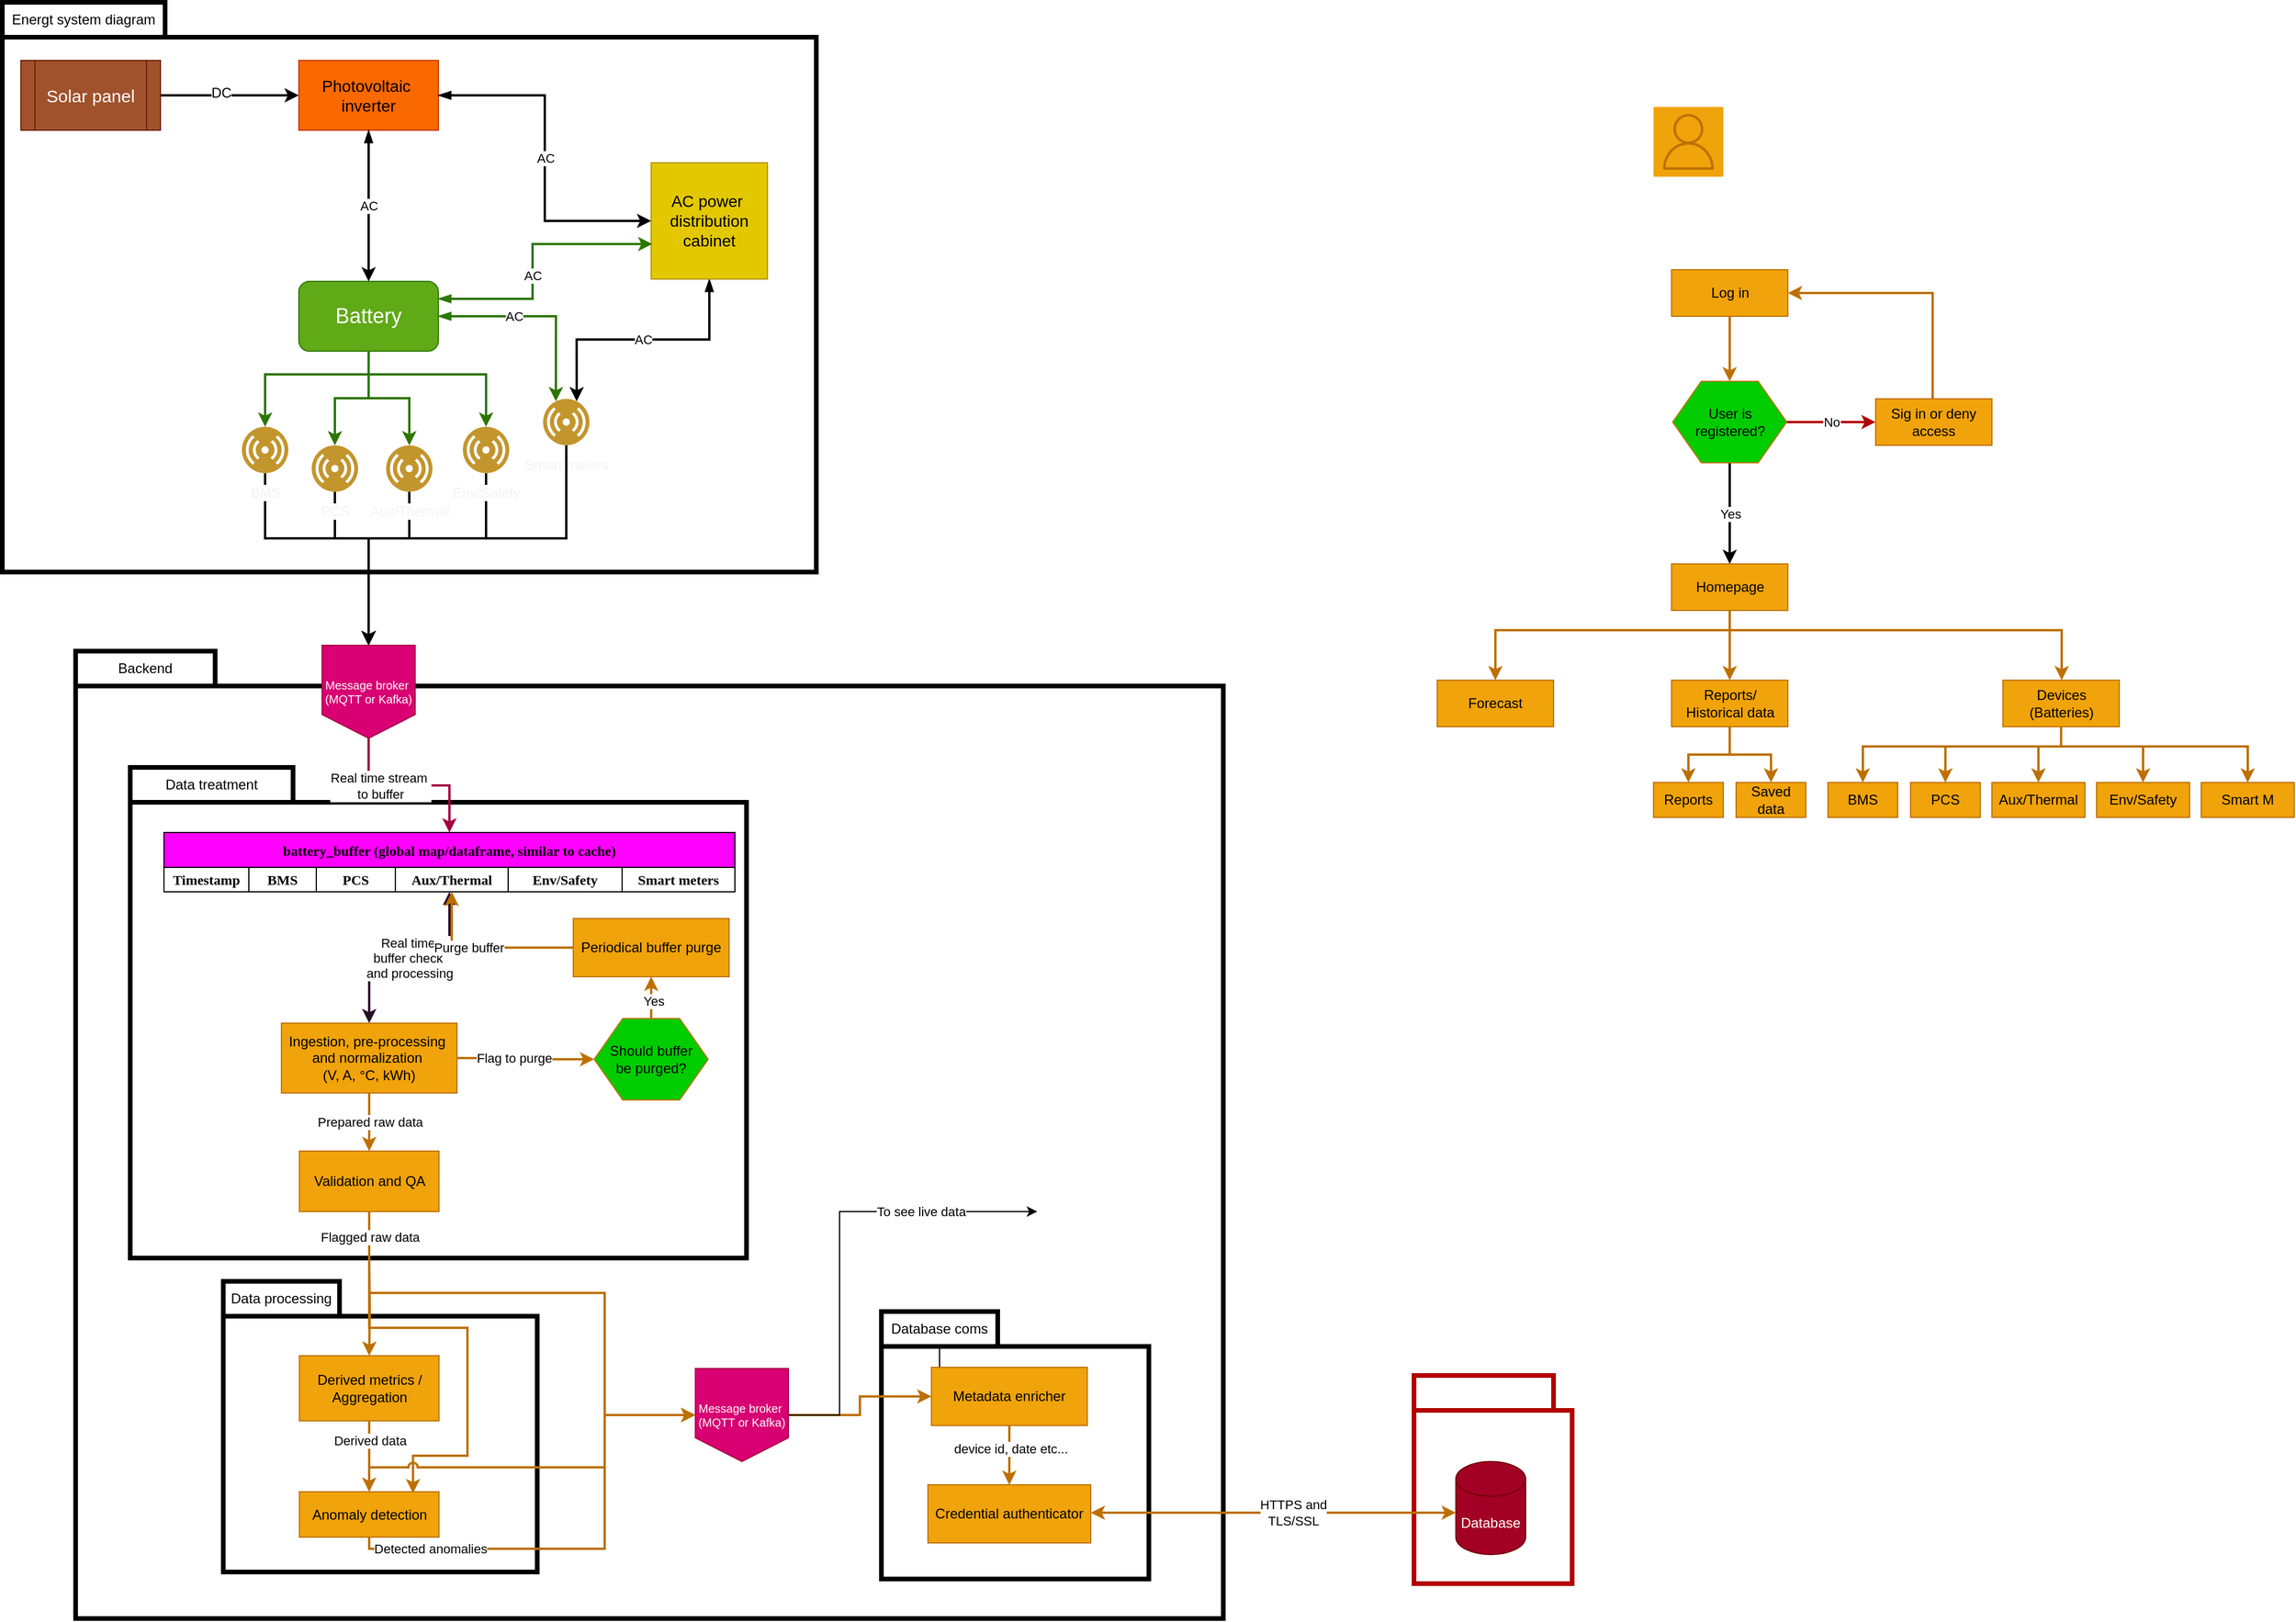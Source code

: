 <mxfile version="27.0.9">
  <diagram id="Y-wKTUxhbntM-42to69_" name="Page-1">
    <mxGraphModel dx="764" dy="1586" grid="1" gridSize="10" guides="1" tooltips="1" connect="1" arrows="1" fold="1" page="1" pageScale="1" pageWidth="850" pageHeight="1100" math="0" shadow="0">
      <root>
        <mxCell id="0" />
        <mxCell id="1" parent="0" />
        <mxCell id="rIYs5-j6lE43D8OGLTkJ-291" value="" style="rounded=0;whiteSpace=wrap;html=1;fillColor=none;strokeColor=#B20000;strokeWidth=4;fontColor=#ffffff;" vertex="1" parent="1">
          <mxGeometry x="1324" y="121" width="136" height="149" as="geometry" />
        </mxCell>
        <mxCell id="rIYs5-j6lE43D8OGLTkJ-292" value="Database" style="rounded=0;whiteSpace=wrap;html=1;fillColor=none;strokeColor=#B20000;strokeWidth=4;fontColor=#ffffff;" vertex="1" parent="1">
          <mxGeometry x="1324" y="91" width="120" height="30" as="geometry" />
        </mxCell>
        <mxCell id="rIYs5-j6lE43D8OGLTkJ-278" value="" style="rounded=0;whiteSpace=wrap;html=1;fillColor=none;strokeColor=light-dark(#000000,#FAFF2C);strokeWidth=4;" vertex="1" parent="1">
          <mxGeometry x="866" y="66" width="230" height="200" as="geometry" />
        </mxCell>
        <mxCell id="rIYs5-j6lE43D8OGLTkJ-284" value="" style="edgeStyle=orthogonalEdgeStyle;rounded=0;orthogonalLoop=1;jettySize=auto;html=1;" edge="1" parent="1" source="rIYs5-j6lE43D8OGLTkJ-279" target="rIYs5-j6lE43D8OGLTkJ-273">
          <mxGeometry relative="1" as="geometry" />
        </mxCell>
        <mxCell id="rIYs5-j6lE43D8OGLTkJ-279" value="Database coms" style="rounded=0;whiteSpace=wrap;html=1;fillColor=default;strokeColor=light-dark(#000000,#ECF821);strokeWidth=4;" vertex="1" parent="1">
          <mxGeometry x="866" y="36" width="100" height="30" as="geometry" />
        </mxCell>
        <mxCell id="rIYs5-j6lE43D8OGLTkJ-264" style="edgeStyle=orthogonalEdgeStyle;rounded=0;orthogonalLoop=1;jettySize=auto;html=1;strokeColor=light-dark(#BD7000,#C7006A);strokeWidth=2;entryX=0;entryY=0.5;entryDx=0;entryDy=0;" edge="1" parent="1" source="rIYs5-j6lE43D8OGLTkJ-115" target="rIYs5-j6lE43D8OGLTkJ-243">
          <mxGeometry relative="1" as="geometry">
            <mxPoint x="690" y="100" as="targetPoint" />
            <Array as="points">
              <mxPoint x="425" y="20" />
              <mxPoint x="628" y="20" />
              <mxPoint x="628" y="125" />
            </Array>
          </mxGeometry>
        </mxCell>
        <mxCell id="rIYs5-j6lE43D8OGLTkJ-258" value="" style="rounded=0;whiteSpace=wrap;html=1;fillColor=none;strokeColor=light-dark(#000000,#AAB318);strokeWidth=4;" vertex="1" parent="1">
          <mxGeometry x="173" y="-502" width="987" height="802" as="geometry" />
        </mxCell>
        <mxCell id="rIYs5-j6lE43D8OGLTkJ-256" value="" style="rounded=0;whiteSpace=wrap;html=1;fillColor=none;strokeColor=light-dark(#000000,#FAFF2C);strokeWidth=4;" vertex="1" parent="1">
          <mxGeometry x="300" y="40" width="270" height="220" as="geometry" />
        </mxCell>
        <mxCell id="rIYs5-j6lE43D8OGLTkJ-257" value="Data processing" style="rounded=0;whiteSpace=wrap;html=1;fillColor=default;strokeColor=light-dark(#000000,#ECF821);strokeWidth=4;" vertex="1" parent="1">
          <mxGeometry x="300" y="10" width="100" height="30" as="geometry" />
        </mxCell>
        <mxCell id="rIYs5-j6lE43D8OGLTkJ-253" value="" style="rounded=0;whiteSpace=wrap;html=1;fillColor=none;strokeColor=light-dark(#000000,#FAFF2C);strokeWidth=4;" vertex="1" parent="1">
          <mxGeometry x="220" y="-402" width="530" height="392" as="geometry" />
        </mxCell>
        <mxCell id="rIYs5-j6lE43D8OGLTkJ-255" value="Data treatment" style="rounded=0;whiteSpace=wrap;html=1;fillColor=default;strokeColor=light-dark(#000000,#ECF821);strokeWidth=4;" vertex="1" parent="1">
          <mxGeometry x="220" y="-432" width="140" height="30" as="geometry" />
        </mxCell>
        <mxCell id="rIYs5-j6lE43D8OGLTkJ-231" value="" style="rounded=0;whiteSpace=wrap;html=1;fillColor=none;strokeColor=light-dark(#000000,#00FF04);strokeWidth=4;" vertex="1" parent="1">
          <mxGeometry x="110" y="-1060" width="700" height="460" as="geometry" />
        </mxCell>
        <mxCell id="rIYs5-j6lE43D8OGLTkJ-34" style="edgeStyle=orthogonalEdgeStyle;rounded=0;orthogonalLoop=1;jettySize=auto;html=1;entryX=0.5;entryY=0;entryDx=0;entryDy=0;strokeColor=light-dark(#000000,#C2932E);strokeWidth=2;" edge="1" parent="1" source="_zimRZ5DNSm216Sf_afM-6" target="rIYs5-j6lE43D8OGLTkJ-27">
          <mxGeometry relative="1" as="geometry">
            <Array as="points">
              <mxPoint x="336" y="-629" />
              <mxPoint x="425" y="-629" />
            </Array>
          </mxGeometry>
        </mxCell>
        <mxCell id="_zimRZ5DNSm216Sf_afM-6" value="BMS" style="image;aspect=fixed;perimeter=ellipsePerimeter;html=1;align=center;shadow=0;dashed=0;fontColor=#F3F3F3;labelBackgroundColor=default;fontSize=12;spacingTop=3;image=img/lib/ibm/users/sensor.svg;" parent="1" vertex="1">
          <mxGeometry x="316" y="-725" width="40" height="40" as="geometry" />
        </mxCell>
        <mxCell id="rIYs5-j6lE43D8OGLTkJ-33" style="edgeStyle=orthogonalEdgeStyle;rounded=0;orthogonalLoop=1;jettySize=auto;html=1;entryX=0.5;entryY=0;entryDx=0;entryDy=0;strokeColor=light-dark(#000000,#C2932E);strokeWidth=2;" edge="1" parent="1" source="_zimRZ5DNSm216Sf_afM-7" target="rIYs5-j6lE43D8OGLTkJ-27">
          <mxGeometry relative="1" as="geometry">
            <Array as="points">
              <mxPoint x="396" y="-629" />
              <mxPoint x="425" y="-629" />
            </Array>
          </mxGeometry>
        </mxCell>
        <mxCell id="_zimRZ5DNSm216Sf_afM-7" value="PCS" style="image;aspect=fixed;perimeter=ellipsePerimeter;html=1;align=center;shadow=0;dashed=0;fontColor=#F3F3F3;labelBackgroundColor=default;fontSize=12;spacingTop=3;image=img/lib/ibm/users/sensor.svg;" parent="1" vertex="1">
          <mxGeometry x="376" y="-709" width="40" height="40" as="geometry" />
        </mxCell>
        <mxCell id="rIYs5-j6lE43D8OGLTkJ-32" style="edgeStyle=orthogonalEdgeStyle;rounded=0;orthogonalLoop=1;jettySize=auto;html=1;entryX=0.5;entryY=0;entryDx=0;entryDy=0;strokeColor=light-dark(#000000,#C2932E);strokeWidth=2;" edge="1" parent="1" source="_zimRZ5DNSm216Sf_afM-8" target="rIYs5-j6lE43D8OGLTkJ-27">
          <mxGeometry relative="1" as="geometry">
            <Array as="points">
              <mxPoint x="460" y="-629" />
              <mxPoint x="425" y="-629" />
            </Array>
          </mxGeometry>
        </mxCell>
        <mxCell id="_zimRZ5DNSm216Sf_afM-8" value="Aux/Thermal" style="image;aspect=fixed;perimeter=ellipsePerimeter;html=1;align=center;shadow=0;dashed=0;fontColor=#F3F3F3;labelBackgroundColor=default;fontSize=12;spacingTop=3;image=img/lib/ibm/users/sensor.svg;" parent="1" vertex="1">
          <mxGeometry x="440" y="-709" width="40" height="40" as="geometry" />
        </mxCell>
        <mxCell id="rIYs5-j6lE43D8OGLTkJ-31" style="edgeStyle=orthogonalEdgeStyle;rounded=0;orthogonalLoop=1;jettySize=auto;html=1;entryX=0.5;entryY=0;entryDx=0;entryDy=0;strokeColor=light-dark(#000000,#C2932E);strokeWidth=2;" edge="1" parent="1" source="_zimRZ5DNSm216Sf_afM-9" target="rIYs5-j6lE43D8OGLTkJ-27">
          <mxGeometry relative="1" as="geometry">
            <Array as="points">
              <mxPoint x="526" y="-629" />
              <mxPoint x="425" y="-629" />
            </Array>
          </mxGeometry>
        </mxCell>
        <mxCell id="_zimRZ5DNSm216Sf_afM-9" value="Env/Safety" style="image;aspect=fixed;perimeter=ellipsePerimeter;html=1;align=center;shadow=0;dashed=0;fontColor=#F3F3F3;labelBackgroundColor=default;fontSize=12;spacingTop=3;image=img/lib/ibm/users/sensor.svg;" parent="1" vertex="1">
          <mxGeometry x="506" y="-725" width="40" height="40" as="geometry" />
        </mxCell>
        <mxCell id="_zimRZ5DNSm216Sf_afM-10" value="Smart meters" style="image;aspect=fixed;perimeter=ellipsePerimeter;html=1;align=center;shadow=0;dashed=0;fontColor=#F3F3F3;labelBackgroundColor=default;fontSize=12;spacingTop=3;image=img/lib/ibm/users/sensor.svg;" parent="1" vertex="1">
          <mxGeometry x="575" y="-749" width="40" height="40" as="geometry" />
        </mxCell>
        <mxCell id="rIYs5-j6lE43D8OGLTkJ-37" value="Real time&amp;nbsp;&lt;div&gt;buffer check&amp;nbsp;&lt;/div&gt;&lt;div&gt;and processing&lt;/div&gt;" style="edgeStyle=orthogonalEdgeStyle;rounded=0;orthogonalLoop=1;jettySize=auto;html=1;entryX=0.5;entryY=0;entryDx=0;entryDy=0;strokeColor=light-dark(#291029,#FF00FF);strokeWidth=2;startArrow=block;startFill=1;" edge="1" parent="1" source="rIYs5-j6lE43D8OGLTkJ-8" target="rIYs5-j6lE43D8OGLTkJ-36">
          <mxGeometry relative="1" as="geometry" />
        </mxCell>
        <mxCell id="rIYs5-j6lE43D8OGLTkJ-8" value="battery_buffer (global map/dataframe, similar to cache)" style="shape=table;startSize=30;container=1;collapsible=0;childLayout=tableLayout;strokeColor=default;fontSize=12;fillColor=#FF00FF;fontFamily=Tahoma;fontStyle=1;strokeWidth=1;" vertex="1" parent="1">
          <mxGeometry x="249" y="-376" width="491" height="51" as="geometry" />
        </mxCell>
        <mxCell id="rIYs5-j6lE43D8OGLTkJ-9" value="" style="shape=tableRow;horizontal=0;startSize=0;swimlaneHead=0;swimlaneBody=0;strokeColor=inherit;top=0;left=0;bottom=0;right=0;collapsible=0;dropTarget=0;fillColor=none;points=[[0,0.5],[1,0.5]];portConstraint=eastwest;fontSize=12;fontFamily=Tahoma;fontStyle=1" vertex="1" parent="rIYs5-j6lE43D8OGLTkJ-8">
          <mxGeometry y="30" width="491" height="21" as="geometry" />
        </mxCell>
        <mxCell id="rIYs5-j6lE43D8OGLTkJ-72" value="Timestamp" style="shape=partialRectangle;html=1;whiteSpace=wrap;connectable=0;strokeColor=inherit;overflow=hidden;fillColor=none;top=0;left=0;bottom=0;right=0;pointerEvents=1;fontSize=12;fontFamily=Tahoma;fontStyle=1" vertex="1" parent="rIYs5-j6lE43D8OGLTkJ-9">
          <mxGeometry width="73" height="21" as="geometry">
            <mxRectangle width="73" height="21" as="alternateBounds" />
          </mxGeometry>
        </mxCell>
        <mxCell id="rIYs5-j6lE43D8OGLTkJ-10" value="&lt;strong data-end=&quot;372&quot; data-start=&quot;365&quot;&gt;BMS&lt;/strong&gt;" style="shape=partialRectangle;html=1;whiteSpace=wrap;connectable=0;strokeColor=inherit;overflow=hidden;fillColor=none;top=0;left=0;bottom=0;right=0;pointerEvents=1;fontSize=12;fontFamily=Tahoma;fontStyle=1" vertex="1" parent="rIYs5-j6lE43D8OGLTkJ-9">
          <mxGeometry x="73" width="58" height="21" as="geometry">
            <mxRectangle width="58" height="21" as="alternateBounds" />
          </mxGeometry>
        </mxCell>
        <mxCell id="rIYs5-j6lE43D8OGLTkJ-11" value="PCS" style="shape=partialRectangle;html=1;whiteSpace=wrap;connectable=0;strokeColor=inherit;overflow=hidden;fillColor=none;top=0;left=0;bottom=0;right=0;pointerEvents=1;fontSize=12;fontFamily=Tahoma;fontStyle=1" vertex="1" parent="rIYs5-j6lE43D8OGLTkJ-9">
          <mxGeometry x="131" width="68" height="21" as="geometry">
            <mxRectangle width="68" height="21" as="alternateBounds" />
          </mxGeometry>
        </mxCell>
        <mxCell id="rIYs5-j6lE43D8OGLTkJ-12" value="Aux/Thermal" style="shape=partialRectangle;html=1;whiteSpace=wrap;connectable=1;strokeColor=inherit;overflow=hidden;fillColor=none;top=0;left=0;bottom=0;right=0;pointerEvents=1;fontSize=12;movable=1;resizable=1;rotatable=1;deletable=1;editable=1;locked=0;flipH=1;flipV=1;fontFamily=Tahoma;fontStyle=1" vertex="1" parent="rIYs5-j6lE43D8OGLTkJ-9">
          <mxGeometry x="199" width="97" height="21" as="geometry">
            <mxRectangle width="97" height="21" as="alternateBounds" />
          </mxGeometry>
        </mxCell>
        <mxCell id="rIYs5-j6lE43D8OGLTkJ-307" value="Env/Safety" style="shape=partialRectangle;html=1;whiteSpace=wrap;connectable=1;strokeColor=inherit;overflow=hidden;fillColor=none;top=0;left=0;bottom=0;right=0;pointerEvents=1;fontSize=12;movable=1;resizable=1;rotatable=1;deletable=1;editable=1;locked=0;flipH=1;flipV=1;fontFamily=Tahoma;fontStyle=1" vertex="1" parent="rIYs5-j6lE43D8OGLTkJ-9">
          <mxGeometry x="296" width="98" height="21" as="geometry">
            <mxRectangle width="98" height="21" as="alternateBounds" />
          </mxGeometry>
        </mxCell>
        <mxCell id="rIYs5-j6lE43D8OGLTkJ-308" value="Smart meters" style="shape=partialRectangle;html=1;whiteSpace=wrap;connectable=1;strokeColor=inherit;overflow=hidden;fillColor=none;top=0;left=0;bottom=0;right=0;pointerEvents=1;fontSize=12;movable=1;resizable=1;rotatable=1;deletable=1;editable=1;locked=0;flipH=1;flipV=1;fontFamily=Tahoma;fontStyle=1" vertex="1" parent="rIYs5-j6lE43D8OGLTkJ-9">
          <mxGeometry x="394" width="97" height="21" as="geometry">
            <mxRectangle width="97" height="21" as="alternateBounds" />
          </mxGeometry>
        </mxCell>
        <mxCell id="rIYs5-j6lE43D8OGLTkJ-23" style="edgeStyle=orthogonalEdgeStyle;rounded=0;orthogonalLoop=1;jettySize=auto;html=1;entryX=0.5;entryY=0;entryDx=0;entryDy=0;fontSize=11;strokeWidth=2;fillColor=#60a917;strokeColor=#2D7600;" edge="1" parent="1" source="rIYs5-j6lE43D8OGLTkJ-22" target="_zimRZ5DNSm216Sf_afM-9">
          <mxGeometry relative="1" as="geometry">
            <Array as="points">
              <mxPoint x="425" y="-770" />
              <mxPoint x="526" y="-770" />
            </Array>
          </mxGeometry>
        </mxCell>
        <mxCell id="rIYs5-j6lE43D8OGLTkJ-24" style="edgeStyle=orthogonalEdgeStyle;rounded=0;orthogonalLoop=1;jettySize=auto;html=1;entryX=0.5;entryY=0;entryDx=0;entryDy=0;fontSize=11;strokeWidth=2;fillColor=#60a917;strokeColor=#2D7600;" edge="1" parent="1" source="rIYs5-j6lE43D8OGLTkJ-22" target="_zimRZ5DNSm216Sf_afM-8">
          <mxGeometry relative="1" as="geometry" />
        </mxCell>
        <mxCell id="rIYs5-j6lE43D8OGLTkJ-25" style="edgeStyle=orthogonalEdgeStyle;rounded=0;orthogonalLoop=1;jettySize=auto;html=1;entryX=0.5;entryY=0;entryDx=0;entryDy=0;fontSize=11;strokeWidth=2;fillColor=#60a917;strokeColor=#2D7600;" edge="1" parent="1" source="rIYs5-j6lE43D8OGLTkJ-22" target="_zimRZ5DNSm216Sf_afM-7">
          <mxGeometry relative="1" as="geometry" />
        </mxCell>
        <mxCell id="rIYs5-j6lE43D8OGLTkJ-26" style="edgeStyle=orthogonalEdgeStyle;rounded=0;orthogonalLoop=1;jettySize=auto;html=1;entryX=0.5;entryY=0;entryDx=0;entryDy=0;fontSize=11;strokeWidth=2;fillColor=#60a917;strokeColor=#2D7600;" edge="1" parent="1" source="rIYs5-j6lE43D8OGLTkJ-22" target="_zimRZ5DNSm216Sf_afM-6">
          <mxGeometry relative="1" as="geometry">
            <Array as="points">
              <mxPoint x="425" y="-770" />
              <mxPoint x="336" y="-770" />
            </Array>
          </mxGeometry>
        </mxCell>
        <mxCell id="rIYs5-j6lE43D8OGLTkJ-22" value="Battery" style="rounded=1;whiteSpace=wrap;html=1;fillColor=#60a917;fontColor=#ffffff;strokeColor=#2D7600;fontSize=18;" vertex="1" parent="1">
          <mxGeometry x="365" y="-850" width="120" height="60" as="geometry" />
        </mxCell>
        <mxCell id="rIYs5-j6lE43D8OGLTkJ-35" value="Real time stream&amp;nbsp;&lt;div&gt;to buffer&lt;/div&gt;" style="edgeStyle=orthogonalEdgeStyle;rounded=0;orthogonalLoop=1;jettySize=auto;html=1;strokeWidth=2;fillColor=#d80073;strokeColor=#A50040;" edge="1" parent="1" source="rIYs5-j6lE43D8OGLTkJ-27" target="rIYs5-j6lE43D8OGLTkJ-8">
          <mxGeometry x="-0.333" relative="1" as="geometry">
            <mxPoint as="offset" />
          </mxGeometry>
        </mxCell>
        <mxCell id="rIYs5-j6lE43D8OGLTkJ-27" value="Message broker&amp;nbsp;&lt;div&gt;(MQTT or Kafka)&lt;/div&gt;" style="shape=offPageConnector;whiteSpace=wrap;html=1;fillColor=#d80073;fontColor=#ffffff;strokeColor=#A50040;fontSize=10;size=0.256;" vertex="1" parent="1">
          <mxGeometry x="385" y="-537" width="80" height="80" as="geometry" />
        </mxCell>
        <mxCell id="rIYs5-j6lE43D8OGLTkJ-214" value="Prepared raw data" style="edgeStyle=orthogonalEdgeStyle;rounded=0;orthogonalLoop=1;jettySize=auto;html=1;strokeWidth=2;fillColor=#f0a30a;strokeColor=#BD7000;" edge="1" parent="1" source="rIYs5-j6lE43D8OGLTkJ-36" target="rIYs5-j6lE43D8OGLTkJ-115">
          <mxGeometry relative="1" as="geometry" />
        </mxCell>
        <mxCell id="rIYs5-j6lE43D8OGLTkJ-240" style="edgeStyle=orthogonalEdgeStyle;rounded=0;orthogonalLoop=1;jettySize=auto;html=1;entryX=0;entryY=0.5;entryDx=0;entryDy=0;fillColor=#f0a30a;strokeColor=#BD7000;strokeWidth=2;" edge="1" parent="1" source="rIYs5-j6lE43D8OGLTkJ-36" target="rIYs5-j6lE43D8OGLTkJ-267">
          <mxGeometry relative="1" as="geometry" />
        </mxCell>
        <mxCell id="rIYs5-j6lE43D8OGLTkJ-241" value="Flag to purge" style="edgeLabel;html=1;align=center;verticalAlign=middle;resizable=0;points=[];" vertex="1" connectable="0" parent="rIYs5-j6lE43D8OGLTkJ-240">
          <mxGeometry x="-0.108" y="-2" relative="1" as="geometry">
            <mxPoint x="-4" y="-2" as="offset" />
          </mxGeometry>
        </mxCell>
        <mxCell id="rIYs5-j6lE43D8OGLTkJ-36" value="Ingestion, pre-processing&amp;nbsp;&lt;div&gt;and normalization&amp;nbsp;&lt;div&gt;(V, A, °C, kWh)&lt;/div&gt;&lt;/div&gt;" style="rounded=0;whiteSpace=wrap;html=1;fillColor=#f0a30a;fontColor=#000000;strokeColor=#BD7000;" vertex="1" parent="1">
          <mxGeometry x="350" y="-212" width="151" height="60" as="geometry" />
        </mxCell>
        <mxCell id="rIYs5-j6lE43D8OGLTkJ-76" style="edgeStyle=orthogonalEdgeStyle;rounded=0;orthogonalLoop=1;jettySize=auto;html=1;entryX=0;entryY=0.5;entryDx=0;entryDy=0;strokeColor=light-dark(#000000,#A0522D);fillColor=#a0522d;strokeWidth=2;startArrow=none;startFill=0;" edge="1" parent="1" source="rIYs5-j6lE43D8OGLTkJ-74" target="rIYs5-j6lE43D8OGLTkJ-75">
          <mxGeometry relative="1" as="geometry" />
        </mxCell>
        <mxCell id="rIYs5-j6lE43D8OGLTkJ-87" value="DC" style="edgeLabel;html=1;align=center;verticalAlign=middle;resizable=0;points=[];fontSize=12;" vertex="1" connectable="0" parent="rIYs5-j6lE43D8OGLTkJ-76">
          <mxGeometry x="-0.149" y="3" relative="1" as="geometry">
            <mxPoint x="1" y="1" as="offset" />
          </mxGeometry>
        </mxCell>
        <mxCell id="rIYs5-j6lE43D8OGLTkJ-74" value="Solar panel" style="shape=process;whiteSpace=wrap;html=1;backgroundOutline=1;fillColor=#a0522d;fontColor=#ffffff;strokeColor=#6D1F00;fontSize=15;" vertex="1" parent="1">
          <mxGeometry x="126" y="-1040" width="120" height="60" as="geometry" />
        </mxCell>
        <mxCell id="rIYs5-j6lE43D8OGLTkJ-75" value="Photovoltaic&amp;nbsp;&lt;div&gt;inverter&lt;/div&gt;" style="rounded=0;whiteSpace=wrap;html=1;fontSize=14;fillColor=#fa6800;strokeColor=#C73500;fontColor=#000000;" vertex="1" parent="1">
          <mxGeometry x="365" y="-1040" width="120" height="60" as="geometry" />
        </mxCell>
        <mxCell id="rIYs5-j6lE43D8OGLTkJ-77" value="AC" style="edgeStyle=orthogonalEdgeStyle;rounded=0;orthogonalLoop=1;jettySize=auto;html=1;entryX=0.5;entryY=0;entryDx=0;entryDy=0;strokeColor=light-dark(#000000,#FA6800);fillColor=#a0522d;strokeWidth=2;startArrow=blockThin;startFill=1;exitX=0.5;exitY=1;exitDx=0;exitDy=0;" edge="1" parent="1" source="rIYs5-j6lE43D8OGLTkJ-75" target="rIYs5-j6lE43D8OGLTkJ-22">
          <mxGeometry relative="1" as="geometry">
            <mxPoint x="296" y="-990" as="sourcePoint" />
            <mxPoint x="395" y="-990" as="targetPoint" />
          </mxGeometry>
        </mxCell>
        <mxCell id="rIYs5-j6lE43D8OGLTkJ-80" value="AC" style="edgeStyle=orthogonalEdgeStyle;rounded=0;orthogonalLoop=1;jettySize=auto;html=1;entryX=0.75;entryY=0;entryDx=0;entryDy=0;strokeColor=light-dark(#000000,#E3C800);startArrow=blockThin;startFill=1;strokeWidth=2;exitX=0.5;exitY=1;exitDx=0;exitDy=0;" edge="1" parent="1" source="rIYs5-j6lE43D8OGLTkJ-78" target="_zimRZ5DNSm216Sf_afM-10">
          <mxGeometry relative="1" as="geometry">
            <Array as="points">
              <mxPoint x="718" y="-800" />
              <mxPoint x="604" y="-800" />
            </Array>
          </mxGeometry>
        </mxCell>
        <mxCell id="rIYs5-j6lE43D8OGLTkJ-78" value="AC power&amp;nbsp;&lt;div&gt;distribution cabinet&lt;/div&gt;" style="whiteSpace=wrap;html=1;aspect=fixed;fillColor=#e3c800;fontColor=#000000;strokeColor=#B09500;fontSize=14;" vertex="1" parent="1">
          <mxGeometry x="668" y="-952" width="100" height="100" as="geometry" />
        </mxCell>
        <mxCell id="rIYs5-j6lE43D8OGLTkJ-79" value="AC" style="edgeStyle=orthogonalEdgeStyle;rounded=0;orthogonalLoop=1;jettySize=auto;html=1;entryX=0;entryY=0.5;entryDx=0;entryDy=0;strokeColor=light-dark(#000000,#FA6800);fillColor=#a0522d;strokeWidth=2;startArrow=blockThin;startFill=1;exitX=1;exitY=0.5;exitDx=0;exitDy=0;" edge="1" parent="1" source="rIYs5-j6lE43D8OGLTkJ-75" target="rIYs5-j6lE43D8OGLTkJ-78">
          <mxGeometry relative="1" as="geometry">
            <mxPoint x="506" y="-940" as="sourcePoint" />
            <mxPoint x="506" y="-830" as="targetPoint" />
          </mxGeometry>
        </mxCell>
        <mxCell id="rIYs5-j6lE43D8OGLTkJ-81" style="edgeStyle=orthogonalEdgeStyle;rounded=0;orthogonalLoop=1;jettySize=auto;html=1;strokeColor=light-dark(#000000,#C2932E);strokeWidth=2;exitX=0.5;exitY=1;exitDx=0;exitDy=0;entryX=0.5;entryY=0;entryDx=0;entryDy=0;" edge="1" parent="1" source="_zimRZ5DNSm216Sf_afM-10" target="rIYs5-j6lE43D8OGLTkJ-27">
          <mxGeometry relative="1" as="geometry">
            <mxPoint x="637" y="-629" as="sourcePoint" />
            <mxPoint x="426" y="-599" as="targetPoint" />
            <Array as="points">
              <mxPoint x="595" y="-629" />
              <mxPoint x="425" y="-629" />
            </Array>
          </mxGeometry>
        </mxCell>
        <mxCell id="rIYs5-j6lE43D8OGLTkJ-85" value="AC" style="edgeStyle=orthogonalEdgeStyle;rounded=0;orthogonalLoop=1;jettySize=auto;html=1;entryX=0.01;entryY=0.699;entryDx=0;entryDy=0;fontSize=11;strokeWidth=2;fillColor=#60a917;strokeColor=#2D7600;exitX=1;exitY=0.25;exitDx=0;exitDy=0;startArrow=blockThin;startFill=1;entryPerimeter=0;" edge="1" parent="1" source="rIYs5-j6lE43D8OGLTkJ-22" target="rIYs5-j6lE43D8OGLTkJ-78">
          <mxGeometry x="-0.116" relative="1" as="geometry">
            <mxPoint x="506" y="-790" as="sourcePoint" />
            <mxPoint x="607" y="-736" as="targetPoint" />
            <Array as="points">
              <mxPoint x="566" y="-835" />
              <mxPoint x="566" y="-882" />
            </Array>
            <mxPoint y="1" as="offset" />
          </mxGeometry>
        </mxCell>
        <mxCell id="rIYs5-j6lE43D8OGLTkJ-88" value="AC" style="edgeStyle=orthogonalEdgeStyle;rounded=0;orthogonalLoop=1;jettySize=auto;html=1;entryX=0.25;entryY=0;entryDx=0;entryDy=0;fontSize=11;strokeWidth=2;fillColor=#60a917;strokeColor=#2D7600;exitX=1;exitY=0.5;exitDx=0;exitDy=0;startArrow=blockThin;startFill=1;" edge="1" parent="1" source="rIYs5-j6lE43D8OGLTkJ-22" target="_zimRZ5DNSm216Sf_afM-10">
          <mxGeometry x="-0.253" relative="1" as="geometry">
            <mxPoint x="616" y="-785" as="sourcePoint" />
            <mxPoint x="788" y="-830" as="targetPoint" />
            <Array as="points">
              <mxPoint x="586" y="-820" />
            </Array>
            <mxPoint as="offset" />
          </mxGeometry>
        </mxCell>
        <mxCell id="rIYs5-j6lE43D8OGLTkJ-229" style="edgeStyle=orthogonalEdgeStyle;rounded=0;orthogonalLoop=1;jettySize=auto;html=1;entryX=0.814;entryY=0.032;entryDx=0;entryDy=0;entryPerimeter=0;fillColor=#f0a30a;strokeColor=#BD7000;strokeWidth=2;" edge="1" parent="1" source="rIYs5-j6lE43D8OGLTkJ-115" target="rIYs5-j6lE43D8OGLTkJ-224">
          <mxGeometry relative="1" as="geometry">
            <Array as="points">
              <mxPoint x="425" y="50" />
              <mxPoint x="510" y="50" />
              <mxPoint x="510" y="160" />
              <mxPoint x="463" y="160" />
            </Array>
          </mxGeometry>
        </mxCell>
        <mxCell id="rIYs5-j6lE43D8OGLTkJ-263" style="edgeStyle=orthogonalEdgeStyle;rounded=0;orthogonalLoop=1;jettySize=auto;html=1;fillColor=#f0a30a;strokeColor=light-dark(#BD7000,#C7006A);jumpStyle=arc;strokeWidth=2;entryX=0;entryY=0.5;entryDx=0;entryDy=0;" edge="1" parent="1" source="rIYs5-j6lE43D8OGLTkJ-136" target="rIYs5-j6lE43D8OGLTkJ-243">
          <mxGeometry relative="1" as="geometry">
            <mxPoint x="690" y="130" as="targetPoint" />
            <Array as="points">
              <mxPoint x="425" y="170" />
              <mxPoint x="628" y="170" />
              <mxPoint x="628" y="125" />
            </Array>
          </mxGeometry>
        </mxCell>
        <mxCell id="rIYs5-j6lE43D8OGLTkJ-115" value="&lt;div&gt;Validation and QA&lt;/div&gt;" style="rounded=0;whiteSpace=wrap;html=1;fillColor=#f0a30a;fontColor=#000000;strokeColor=#BD7000;" vertex="1" parent="1">
          <mxGeometry x="365.5" y="-102" width="120" height="52" as="geometry" />
        </mxCell>
        <mxCell id="rIYs5-j6lE43D8OGLTkJ-252" value="Derived data" style="edgeStyle=orthogonalEdgeStyle;rounded=0;orthogonalLoop=1;jettySize=auto;html=1;entryX=0.5;entryY=0;entryDx=0;entryDy=0;fillColor=#f0a30a;strokeColor=#BD7000;strokeWidth=2;" edge="1" parent="1" source="rIYs5-j6lE43D8OGLTkJ-136" target="rIYs5-j6lE43D8OGLTkJ-224">
          <mxGeometry x="-0.439" relative="1" as="geometry">
            <mxPoint as="offset" />
          </mxGeometry>
        </mxCell>
        <mxCell id="rIYs5-j6lE43D8OGLTkJ-136" value="&lt;div&gt;Derived metrics / Aggregation&lt;/div&gt;" style="rounded=0;whiteSpace=wrap;html=1;fillColor=#f0a30a;fontColor=#000000;strokeColor=#BD7000;" vertex="1" parent="1">
          <mxGeometry x="365.5" y="74" width="120" height="56" as="geometry" />
        </mxCell>
        <mxCell id="rIYs5-j6lE43D8OGLTkJ-265" style="edgeStyle=orthogonalEdgeStyle;rounded=0;orthogonalLoop=1;jettySize=auto;html=1;strokeColor=light-dark(#BD7000,#C7006A);strokeWidth=2;entryX=0;entryY=0.5;entryDx=0;entryDy=0;" edge="1" parent="1" source="rIYs5-j6lE43D8OGLTkJ-224" target="rIYs5-j6lE43D8OGLTkJ-243">
          <mxGeometry relative="1" as="geometry">
            <mxPoint x="700" y="150" as="targetPoint" />
            <Array as="points">
              <mxPoint x="425" y="240" />
              <mxPoint x="628" y="240" />
              <mxPoint x="628" y="125" />
            </Array>
          </mxGeometry>
        </mxCell>
        <mxCell id="rIYs5-j6lE43D8OGLTkJ-272" value="Detected anomalies" style="edgeLabel;html=1;align=center;verticalAlign=middle;resizable=0;points=[];" vertex="1" connectable="0" parent="rIYs5-j6lE43D8OGLTkJ-265">
          <mxGeometry x="-0.206" y="-3" relative="1" as="geometry">
            <mxPoint x="-99" y="-3" as="offset" />
          </mxGeometry>
        </mxCell>
        <mxCell id="rIYs5-j6lE43D8OGLTkJ-224" value="&lt;div&gt;Anomaly detection&lt;/div&gt;" style="rounded=0;whiteSpace=wrap;html=1;fillColor=#f0a30a;fontColor=#000000;strokeColor=#BD7000;" vertex="1" parent="1">
          <mxGeometry x="365.5" y="191" width="120" height="39" as="geometry" />
        </mxCell>
        <mxCell id="rIYs5-j6lE43D8OGLTkJ-232" value="Energt system diagram" style="rounded=0;whiteSpace=wrap;html=1;fillColor=none;strokeColor=light-dark(#000000,#00FF04);strokeWidth=4;" vertex="1" parent="1">
          <mxGeometry x="110" y="-1090" width="140" height="30" as="geometry" />
        </mxCell>
        <mxCell id="rIYs5-j6lE43D8OGLTkJ-234" value="Backend" style="rounded=0;whiteSpace=wrap;html=1;fillColor=none;strokeColor=light-dark(#000000,#AAB318);strokeWidth=4;" vertex="1" parent="1">
          <mxGeometry x="173" y="-532" width="120" height="30" as="geometry" />
        </mxCell>
        <mxCell id="rIYs5-j6lE43D8OGLTkJ-235" value="Periodical buffer purge" style="rounded=0;whiteSpace=wrap;html=1;fillColor=#f0a30a;fontColor=#000000;strokeColor=#BD7000;" vertex="1" parent="1">
          <mxGeometry x="601" y="-302" width="134" height="50" as="geometry" />
        </mxCell>
        <mxCell id="rIYs5-j6lE43D8OGLTkJ-238" style="edgeStyle=orthogonalEdgeStyle;rounded=0;orthogonalLoop=1;jettySize=auto;html=1;exitX=0;exitY=0.5;exitDx=0;exitDy=0;fillColor=#f0a30a;strokeColor=#BD7000;strokeWidth=2;" edge="1" parent="1" source="rIYs5-j6lE43D8OGLTkJ-235" target="rIYs5-j6lE43D8OGLTkJ-12">
          <mxGeometry relative="1" as="geometry" />
        </mxCell>
        <mxCell id="rIYs5-j6lE43D8OGLTkJ-242" value="Purge buffer" style="edgeLabel;html=1;align=center;verticalAlign=middle;resizable=0;points=[];" vertex="1" connectable="0" parent="rIYs5-j6lE43D8OGLTkJ-238">
          <mxGeometry x="0.186" relative="1" as="geometry">
            <mxPoint as="offset" />
          </mxGeometry>
        </mxCell>
        <mxCell id="rIYs5-j6lE43D8OGLTkJ-266" style="edgeStyle=orthogonalEdgeStyle;rounded=0;orthogonalLoop=1;jettySize=auto;html=1;entryX=0;entryY=0.5;entryDx=0;entryDy=0;strokeWidth=2;strokeColor=light-dark(#BD7000,#C7006A);" edge="1" parent="1" source="rIYs5-j6lE43D8OGLTkJ-243" target="rIYs5-j6lE43D8OGLTkJ-273">
          <mxGeometry relative="1" as="geometry">
            <mxPoint x="980" y="110" as="targetPoint" />
          </mxGeometry>
        </mxCell>
        <mxCell id="rIYs5-j6lE43D8OGLTkJ-294" style="edgeStyle=orthogonalEdgeStyle;rounded=0;orthogonalLoop=1;jettySize=auto;html=1;" edge="1" parent="1" source="rIYs5-j6lE43D8OGLTkJ-243">
          <mxGeometry relative="1" as="geometry">
            <mxPoint x="1000" y="-50" as="targetPoint" />
            <Array as="points">
              <mxPoint x="830" y="125" />
              <mxPoint x="830" y="-50" />
              <mxPoint x="1000" y="-50" />
            </Array>
          </mxGeometry>
        </mxCell>
        <mxCell id="rIYs5-j6lE43D8OGLTkJ-295" value="To see live data" style="edgeLabel;html=1;align=center;verticalAlign=middle;resizable=0;points=[];" vertex="1" connectable="0" parent="rIYs5-j6lE43D8OGLTkJ-294">
          <mxGeometry x="0.166" relative="1" as="geometry">
            <mxPoint x="62" as="offset" />
          </mxGeometry>
        </mxCell>
        <mxCell id="rIYs5-j6lE43D8OGLTkJ-243" value="Message broker&amp;nbsp;&lt;div&gt;(MQTT or Kafka)&lt;/div&gt;" style="shape=offPageConnector;whiteSpace=wrap;html=1;fillColor=#d80073;fontColor=#ffffff;strokeColor=#A50040;fontSize=10;size=0.256;" vertex="1" parent="1">
          <mxGeometry x="706" y="85" width="80" height="80" as="geometry" />
        </mxCell>
        <mxCell id="rIYs5-j6lE43D8OGLTkJ-215" value="Flagged raw data" style="edgeStyle=orthogonalEdgeStyle;rounded=0;orthogonalLoop=1;jettySize=auto;html=1;entryX=0.5;entryY=0;entryDx=0;entryDy=0;fillColor=#f0a30a;strokeColor=#BD7000;strokeWidth=2;" edge="1" parent="1" target="rIYs5-j6lE43D8OGLTkJ-136">
          <mxGeometry x="-1" y="-21" relative="1" as="geometry">
            <mxPoint x="425.5" y="-7" as="sourcePoint" />
            <mxPoint x="425.5" y="55" as="targetPoint" />
            <mxPoint x="21" y="-21" as="offset" />
          </mxGeometry>
        </mxCell>
        <mxCell id="rIYs5-j6lE43D8OGLTkJ-269" value="Yes" style="edgeStyle=orthogonalEdgeStyle;rounded=0;orthogonalLoop=1;jettySize=auto;html=1;entryX=0.5;entryY=1;entryDx=0;entryDy=0;strokeWidth=2;fillColor=#f0a30a;strokeColor=light-dark(#BD7000,#00CC00);" edge="1" parent="1" source="rIYs5-j6lE43D8OGLTkJ-267" target="rIYs5-j6lE43D8OGLTkJ-235">
          <mxGeometry x="-0.302" y="-2" relative="1" as="geometry">
            <mxPoint as="offset" />
          </mxGeometry>
        </mxCell>
        <mxCell id="rIYs5-j6lE43D8OGLTkJ-267" value="&lt;div&gt;Should buffer&lt;/div&gt;&lt;div&gt;be purged?&lt;/div&gt;" style="shape=hexagon;perimeter=hexagonPerimeter2;whiteSpace=wrap;html=1;size=0.25;fontFamily=Helvetica;fontSize=12;fontStyle=0;fillColor=#00CC00;fontColor=#000000;strokeColor=light-dark(#BD7000,#009900);" vertex="1" parent="1">
          <mxGeometry x="619" y="-216" width="98" height="70" as="geometry" />
        </mxCell>
        <mxCell id="rIYs5-j6lE43D8OGLTkJ-275" style="edgeStyle=orthogonalEdgeStyle;rounded=0;orthogonalLoop=1;jettySize=auto;html=1;entryX=0.5;entryY=0;entryDx=0;entryDy=0;strokeWidth=2;strokeColor=#BD7000;fillColor=#f0a30a;" edge="1" parent="1" source="rIYs5-j6lE43D8OGLTkJ-273" target="rIYs5-j6lE43D8OGLTkJ-274">
          <mxGeometry relative="1" as="geometry" />
        </mxCell>
        <mxCell id="rIYs5-j6lE43D8OGLTkJ-280" value="device id, date etc..." style="edgeLabel;html=1;align=center;verticalAlign=middle;resizable=0;points=[];" vertex="1" connectable="0" parent="rIYs5-j6lE43D8OGLTkJ-275">
          <mxGeometry x="-0.212" y="1" relative="1" as="geometry">
            <mxPoint as="offset" />
          </mxGeometry>
        </mxCell>
        <mxCell id="rIYs5-j6lE43D8OGLTkJ-273" value="Metadata enricher" style="rounded=0;whiteSpace=wrap;html=1;fillColor=#f0a30a;fontColor=#000000;strokeColor=#BD7000;" vertex="1" parent="1">
          <mxGeometry x="909" y="84" width="134" height="50" as="geometry" />
        </mxCell>
        <mxCell id="rIYs5-j6lE43D8OGLTkJ-274" value="Credential authenticator" style="rounded=0;whiteSpace=wrap;html=1;fillColor=#f0a30a;fontColor=#000000;strokeColor=#BD7000;" vertex="1" parent="1">
          <mxGeometry x="906" y="185" width="140" height="50" as="geometry" />
        </mxCell>
        <mxCell id="rIYs5-j6lE43D8OGLTkJ-276" value="Database" style="shape=cylinder3;whiteSpace=wrap;html=1;boundedLbl=1;backgroundOutline=1;size=15;fontSize=12;fillColor=#a20025;strokeColor=#6F0000;fontColor=#ffffff;" vertex="1" parent="1">
          <mxGeometry x="1360" y="165" width="60" height="80" as="geometry" />
        </mxCell>
        <mxCell id="rIYs5-j6lE43D8OGLTkJ-277" value="HTTPS and&lt;div&gt;TLS/SSL&lt;/div&gt;" style="edgeStyle=orthogonalEdgeStyle;rounded=0;orthogonalLoop=1;jettySize=auto;html=1;strokeWidth=2;strokeColor=#BD7000;fillColor=#f0a30a;startArrow=classic;startFill=1;" edge="1" parent="1" source="rIYs5-j6lE43D8OGLTkJ-274">
          <mxGeometry x="0.108" relative="1" as="geometry">
            <mxPoint x="1360" y="209" as="targetPoint" />
            <Array as="points">
              <mxPoint x="1360" y="209" />
            </Array>
            <mxPoint as="offset" />
          </mxGeometry>
        </mxCell>
        <mxCell id="rIYs5-j6lE43D8OGLTkJ-296" value="Users/Admins" style="sketch=0;outlineConnect=0;fontColor=#FFFFFF;strokeColor=#BD7000;fillColor=#f0a30a;dashed=0;verticalLabelPosition=bottom;verticalAlign=top;align=center;html=1;fontSize=12;fontStyle=0;aspect=fixed;shape=mxgraph.aws4.resourceIcon;resIcon=mxgraph.aws4.user;" vertex="1" parent="1">
          <mxGeometry x="1530" y="-1000" width="60" height="60" as="geometry" />
        </mxCell>
        <mxCell id="rIYs5-j6lE43D8OGLTkJ-316" style="edgeStyle=orthogonalEdgeStyle;rounded=0;orthogonalLoop=1;jettySize=auto;html=1;entryX=0.5;entryY=0;entryDx=0;entryDy=0;fillColor=#f0a30a;strokeColor=#BD7000;strokeWidth=2;" edge="1" parent="1" source="rIYs5-j6lE43D8OGLTkJ-297" target="rIYs5-j6lE43D8OGLTkJ-298">
          <mxGeometry relative="1" as="geometry" />
        </mxCell>
        <mxCell id="rIYs5-j6lE43D8OGLTkJ-297" value="Log in" style="rounded=0;whiteSpace=wrap;html=1;fillColor=#f0a30a;fontColor=#000000;strokeColor=#BD7000;" vertex="1" parent="1">
          <mxGeometry x="1545.5" y="-860" width="100" height="40" as="geometry" />
        </mxCell>
        <mxCell id="rIYs5-j6lE43D8OGLTkJ-314" value="Yes" style="edgeStyle=orthogonalEdgeStyle;rounded=0;orthogonalLoop=1;jettySize=auto;html=1;entryX=0.5;entryY=0;entryDx=0;entryDy=0;strokeColor=light-dark(#000000,#00CC00);strokeWidth=2;" edge="1" parent="1" source="rIYs5-j6lE43D8OGLTkJ-298" target="rIYs5-j6lE43D8OGLTkJ-299">
          <mxGeometry relative="1" as="geometry" />
        </mxCell>
        <mxCell id="rIYs5-j6lE43D8OGLTkJ-317" value="No" style="edgeStyle=orthogonalEdgeStyle;rounded=0;orthogonalLoop=1;jettySize=auto;html=1;entryX=0;entryY=0.5;entryDx=0;entryDy=0;fillColor=#e51400;strokeColor=light-dark(#B20000, #ff0000);strokeWidth=2;" edge="1" parent="1" source="rIYs5-j6lE43D8OGLTkJ-298" target="rIYs5-j6lE43D8OGLTkJ-318">
          <mxGeometry relative="1" as="geometry">
            <mxPoint x="1730" y="-729" as="targetPoint" />
          </mxGeometry>
        </mxCell>
        <mxCell id="rIYs5-j6lE43D8OGLTkJ-298" value="User is registered?" style="shape=hexagon;perimeter=hexagonPerimeter2;whiteSpace=wrap;html=1;size=0.25;fontFamily=Helvetica;fontSize=12;fontStyle=0;fillColor=#00CC00;fontColor=#000000;strokeColor=light-dark(#BD7000,#009900);" vertex="1" parent="1">
          <mxGeometry x="1546.5" y="-764" width="98" height="70" as="geometry" />
        </mxCell>
        <mxCell id="rIYs5-j6lE43D8OGLTkJ-321" style="edgeStyle=orthogonalEdgeStyle;rounded=0;orthogonalLoop=1;jettySize=auto;html=1;entryX=0.5;entryY=0;entryDx=0;entryDy=0;fillColor=#f0a30a;strokeColor=#BD7000;strokeWidth=2;" edge="1" parent="1" source="rIYs5-j6lE43D8OGLTkJ-299" target="rIYs5-j6lE43D8OGLTkJ-302">
          <mxGeometry relative="1" as="geometry" />
        </mxCell>
        <mxCell id="rIYs5-j6lE43D8OGLTkJ-322" style="edgeStyle=orthogonalEdgeStyle;rounded=0;orthogonalLoop=1;jettySize=auto;html=1;fillColor=#f0a30a;strokeColor=#BD7000;strokeWidth=2;" edge="1" parent="1" source="rIYs5-j6lE43D8OGLTkJ-299" target="rIYs5-j6lE43D8OGLTkJ-303">
          <mxGeometry relative="1" as="geometry">
            <Array as="points">
              <mxPoint x="1595" y="-550" />
              <mxPoint x="1881" y="-550" />
            </Array>
          </mxGeometry>
        </mxCell>
        <mxCell id="rIYs5-j6lE43D8OGLTkJ-323" style="edgeStyle=orthogonalEdgeStyle;rounded=0;orthogonalLoop=1;jettySize=auto;html=1;entryX=0.5;entryY=0;entryDx=0;entryDy=0;fillColor=#f0a30a;strokeColor=#BD7000;strokeWidth=2;" edge="1" parent="1" source="rIYs5-j6lE43D8OGLTkJ-299" target="rIYs5-j6lE43D8OGLTkJ-300">
          <mxGeometry relative="1" as="geometry">
            <Array as="points">
              <mxPoint x="1595" y="-550" />
              <mxPoint x="1394" y="-550" />
            </Array>
          </mxGeometry>
        </mxCell>
        <mxCell id="rIYs5-j6lE43D8OGLTkJ-299" value="Homepage" style="rounded=0;whiteSpace=wrap;html=1;fillColor=#f0a30a;fontColor=#000000;strokeColor=#BD7000;" vertex="1" parent="1">
          <mxGeometry x="1545.5" y="-607" width="100" height="40" as="geometry" />
        </mxCell>
        <mxCell id="rIYs5-j6lE43D8OGLTkJ-300" value="Forecast" style="rounded=0;whiteSpace=wrap;html=1;fillColor=#f0a30a;fontColor=#000000;strokeColor=#BD7000;" vertex="1" parent="1">
          <mxGeometry x="1344" y="-507" width="100" height="40" as="geometry" />
        </mxCell>
        <mxCell id="rIYs5-j6lE43D8OGLTkJ-324" style="edgeStyle=orthogonalEdgeStyle;rounded=0;orthogonalLoop=1;jettySize=auto;html=1;fillColor=#f0a30a;strokeColor=#BD7000;strokeWidth=2;" edge="1" parent="1" source="rIYs5-j6lE43D8OGLTkJ-302" target="rIYs5-j6lE43D8OGLTkJ-312">
          <mxGeometry relative="1" as="geometry" />
        </mxCell>
        <mxCell id="rIYs5-j6lE43D8OGLTkJ-325" style="edgeStyle=orthogonalEdgeStyle;rounded=0;orthogonalLoop=1;jettySize=auto;html=1;entryX=0.5;entryY=0;entryDx=0;entryDy=0;fillColor=#f0a30a;strokeColor=#BD7000;strokeWidth=2;" edge="1" parent="1" source="rIYs5-j6lE43D8OGLTkJ-302" target="rIYs5-j6lE43D8OGLTkJ-311">
          <mxGeometry relative="1" as="geometry" />
        </mxCell>
        <mxCell id="rIYs5-j6lE43D8OGLTkJ-302" value="Reports/&lt;div&gt;Historical data&lt;/div&gt;" style="rounded=0;whiteSpace=wrap;html=1;fillColor=#f0a30a;fontColor=#000000;strokeColor=#BD7000;" vertex="1" parent="1">
          <mxGeometry x="1545.5" y="-507" width="100" height="40" as="geometry" />
        </mxCell>
        <mxCell id="rIYs5-j6lE43D8OGLTkJ-327" style="edgeStyle=orthogonalEdgeStyle;rounded=0;orthogonalLoop=1;jettySize=auto;html=1;fillColor=#f0a30a;strokeColor=#BD7000;strokeWidth=2;" edge="1" parent="1" source="rIYs5-j6lE43D8OGLTkJ-303" target="rIYs5-j6lE43D8OGLTkJ-304">
          <mxGeometry relative="1" as="geometry">
            <Array as="points">
              <mxPoint x="1881" y="-450" />
              <mxPoint x="1710" y="-450" />
            </Array>
          </mxGeometry>
        </mxCell>
        <mxCell id="rIYs5-j6lE43D8OGLTkJ-328" style="edgeStyle=orthogonalEdgeStyle;rounded=0;orthogonalLoop=1;jettySize=auto;html=1;entryX=0.5;entryY=0;entryDx=0;entryDy=0;fillColor=#f0a30a;strokeColor=#BD7000;strokeWidth=2;" edge="1" parent="1" source="rIYs5-j6lE43D8OGLTkJ-303" target="rIYs5-j6lE43D8OGLTkJ-305">
          <mxGeometry relative="1" as="geometry">
            <Array as="points">
              <mxPoint x="1881" y="-450" />
              <mxPoint x="1781" y="-450" />
            </Array>
          </mxGeometry>
        </mxCell>
        <mxCell id="rIYs5-j6lE43D8OGLTkJ-329" style="edgeStyle=orthogonalEdgeStyle;rounded=0;orthogonalLoop=1;jettySize=auto;html=1;entryX=0.5;entryY=0;entryDx=0;entryDy=0;fillColor=#f0a30a;strokeColor=#BD7000;strokeWidth=2;" edge="1" parent="1" source="rIYs5-j6lE43D8OGLTkJ-303" target="rIYs5-j6lE43D8OGLTkJ-306">
          <mxGeometry relative="1" as="geometry">
            <Array as="points">
              <mxPoint x="1881" y="-450" />
              <mxPoint x="1861" y="-450" />
            </Array>
          </mxGeometry>
        </mxCell>
        <mxCell id="rIYs5-j6lE43D8OGLTkJ-330" style="edgeStyle=orthogonalEdgeStyle;rounded=0;orthogonalLoop=1;jettySize=auto;html=1;entryX=0.5;entryY=0;entryDx=0;entryDy=0;fillColor=#f0a30a;strokeColor=#BD7000;strokeWidth=2;" edge="1" parent="1" source="rIYs5-j6lE43D8OGLTkJ-303" target="rIYs5-j6lE43D8OGLTkJ-309">
          <mxGeometry relative="1" as="geometry">
            <Array as="points">
              <mxPoint x="1881" y="-450" />
              <mxPoint x="1951" y="-450" />
            </Array>
          </mxGeometry>
        </mxCell>
        <mxCell id="rIYs5-j6lE43D8OGLTkJ-331" style="edgeStyle=orthogonalEdgeStyle;rounded=0;orthogonalLoop=1;jettySize=auto;html=1;fillColor=#f0a30a;strokeColor=#BD7000;strokeWidth=2;" edge="1" parent="1" source="rIYs5-j6lE43D8OGLTkJ-303" target="rIYs5-j6lE43D8OGLTkJ-310">
          <mxGeometry relative="1" as="geometry">
            <Array as="points">
              <mxPoint x="1881" y="-450" />
              <mxPoint x="2041" y="-450" />
            </Array>
          </mxGeometry>
        </mxCell>
        <mxCell id="rIYs5-j6lE43D8OGLTkJ-303" value="Devices (Batteries)" style="rounded=0;whiteSpace=wrap;html=1;fillColor=#f0a30a;fontColor=#000000;strokeColor=#BD7000;" vertex="1" parent="1">
          <mxGeometry x="1830.5" y="-507" width="100" height="40" as="geometry" />
        </mxCell>
        <mxCell id="rIYs5-j6lE43D8OGLTkJ-304" value="BMS" style="rounded=0;whiteSpace=wrap;html=1;fillColor=#f0a30a;fontColor=#000000;strokeColor=#BD7000;" vertex="1" parent="1">
          <mxGeometry x="1680" y="-419" width="60" height="30" as="geometry" />
        </mxCell>
        <mxCell id="rIYs5-j6lE43D8OGLTkJ-305" value="PCS" style="rounded=0;whiteSpace=wrap;html=1;fillColor=#f0a30a;fontColor=#000000;strokeColor=#BD7000;" vertex="1" parent="1">
          <mxGeometry x="1751" y="-419" width="60" height="30" as="geometry" />
        </mxCell>
        <mxCell id="rIYs5-j6lE43D8OGLTkJ-306" value="Aux/Thermal" style="rounded=0;whiteSpace=wrap;html=1;fillColor=#f0a30a;fontColor=#000000;strokeColor=#BD7000;" vertex="1" parent="1">
          <mxGeometry x="1821" y="-419" width="80" height="30" as="geometry" />
        </mxCell>
        <mxCell id="rIYs5-j6lE43D8OGLTkJ-309" value="Env/Safety" style="rounded=0;whiteSpace=wrap;html=1;fillColor=#f0a30a;fontColor=#000000;strokeColor=#BD7000;" vertex="1" parent="1">
          <mxGeometry x="1911" y="-419" width="80" height="30" as="geometry" />
        </mxCell>
        <mxCell id="rIYs5-j6lE43D8OGLTkJ-310" value="Smart M" style="rounded=0;whiteSpace=wrap;html=1;fillColor=#f0a30a;fontColor=#000000;strokeColor=#BD7000;" vertex="1" parent="1">
          <mxGeometry x="2001" y="-419" width="80" height="30" as="geometry" />
        </mxCell>
        <mxCell id="rIYs5-j6lE43D8OGLTkJ-311" value="Reports" style="rounded=0;whiteSpace=wrap;html=1;fillColor=#f0a30a;fontColor=#000000;strokeColor=#BD7000;" vertex="1" parent="1">
          <mxGeometry x="1530" y="-419" width="60" height="30" as="geometry" />
        </mxCell>
        <mxCell id="rIYs5-j6lE43D8OGLTkJ-312" value="Saved data" style="rounded=0;whiteSpace=wrap;html=1;fillColor=#f0a30a;fontColor=#000000;strokeColor=#BD7000;" vertex="1" parent="1">
          <mxGeometry x="1601" y="-419" width="60" height="30" as="geometry" />
        </mxCell>
        <mxCell id="rIYs5-j6lE43D8OGLTkJ-320" style="edgeStyle=orthogonalEdgeStyle;rounded=0;orthogonalLoop=1;jettySize=auto;html=1;entryX=1;entryY=0.5;entryDx=0;entryDy=0;fillColor=#f0a30a;strokeColor=#BD7000;strokeWidth=2;" edge="1" parent="1" source="rIYs5-j6lE43D8OGLTkJ-318" target="rIYs5-j6lE43D8OGLTkJ-297">
          <mxGeometry relative="1" as="geometry">
            <Array as="points">
              <mxPoint x="1770" y="-840" />
            </Array>
          </mxGeometry>
        </mxCell>
        <mxCell id="rIYs5-j6lE43D8OGLTkJ-318" value="Sig in or deny access" style="rounded=0;whiteSpace=wrap;html=1;fillColor=#f0a30a;fontColor=#000000;strokeColor=#BD7000;" vertex="1" parent="1">
          <mxGeometry x="1721" y="-749" width="100" height="40" as="geometry" />
        </mxCell>
      </root>
    </mxGraphModel>
  </diagram>
</mxfile>
